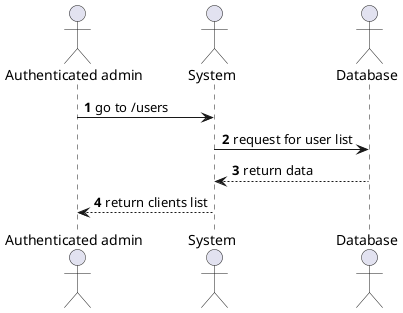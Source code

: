 @startuml
'https://plantuml.com/sequence-diagram

autonumber

actor "Authenticated admin" as admin
actor System                as system
actor Database              as db

admin  -> system  : go to /users
system -> db      : request for user list
system <-- db     : return data
admin  <-- system : return clients list

@enduml
